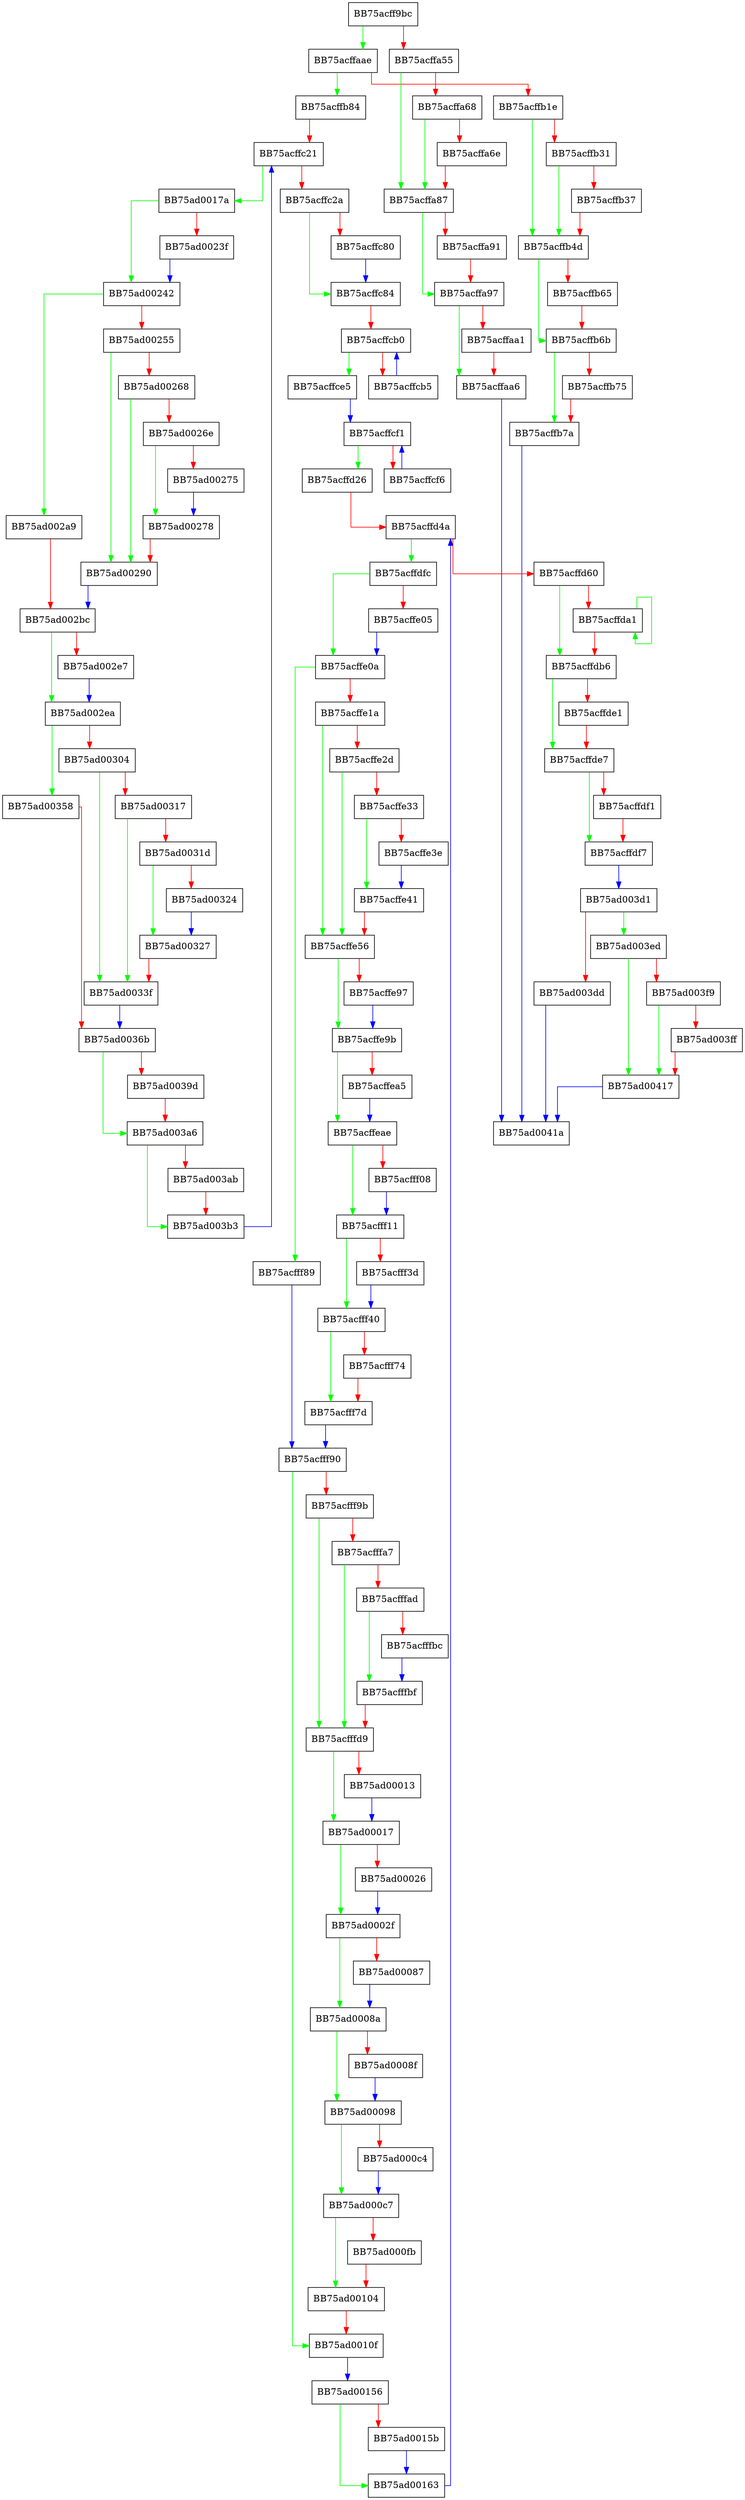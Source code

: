 digraph DoWin64Load {
  node [shape="box"];
  graph [splines=ortho];
  BB75acff9bc -> BB75acffaae [color="green"];
  BB75acff9bc -> BB75acffa55 [color="red"];
  BB75acffa55 -> BB75acffa87 [color="green"];
  BB75acffa55 -> BB75acffa68 [color="red"];
  BB75acffa68 -> BB75acffa87 [color="green"];
  BB75acffa68 -> BB75acffa6e [color="red"];
  BB75acffa6e -> BB75acffa87 [color="red"];
  BB75acffa87 -> BB75acffa97 [color="green"];
  BB75acffa87 -> BB75acffa91 [color="red"];
  BB75acffa91 -> BB75acffa97 [color="red"];
  BB75acffa97 -> BB75acffaa6 [color="green"];
  BB75acffa97 -> BB75acffaa1 [color="red"];
  BB75acffaa1 -> BB75acffaa6 [color="red"];
  BB75acffaa6 -> BB75ad0041a [color="blue"];
  BB75acffaae -> BB75acffb84 [color="green"];
  BB75acffaae -> BB75acffb1e [color="red"];
  BB75acffb1e -> BB75acffb4d [color="green"];
  BB75acffb1e -> BB75acffb31 [color="red"];
  BB75acffb31 -> BB75acffb4d [color="green"];
  BB75acffb31 -> BB75acffb37 [color="red"];
  BB75acffb37 -> BB75acffb4d [color="red"];
  BB75acffb4d -> BB75acffb6b [color="green"];
  BB75acffb4d -> BB75acffb65 [color="red"];
  BB75acffb65 -> BB75acffb6b [color="red"];
  BB75acffb6b -> BB75acffb7a [color="green"];
  BB75acffb6b -> BB75acffb75 [color="red"];
  BB75acffb75 -> BB75acffb7a [color="red"];
  BB75acffb7a -> BB75ad0041a [color="blue"];
  BB75acffb84 -> BB75acffc21 [color="red"];
  BB75acffc21 -> BB75ad0017a [color="green"];
  BB75acffc21 -> BB75acffc2a [color="red"];
  BB75acffc2a -> BB75acffc84 [color="green"];
  BB75acffc2a -> BB75acffc80 [color="red"];
  BB75acffc80 -> BB75acffc84 [color="blue"];
  BB75acffc84 -> BB75acffcb0 [color="red"];
  BB75acffcb0 -> BB75acffce5 [color="green"];
  BB75acffcb0 -> BB75acffcb5 [color="red"];
  BB75acffcb5 -> BB75acffcb0 [color="blue"];
  BB75acffce5 -> BB75acffcf1 [color="blue"];
  BB75acffcf1 -> BB75acffd26 [color="green"];
  BB75acffcf1 -> BB75acffcf6 [color="red"];
  BB75acffcf6 -> BB75acffcf1 [color="blue"];
  BB75acffd26 -> BB75acffd4a [color="red"];
  BB75acffd4a -> BB75acffdfc [color="green"];
  BB75acffd4a -> BB75acffd60 [color="red"];
  BB75acffd60 -> BB75acffdb6 [color="green"];
  BB75acffd60 -> BB75acffda1 [color="red"];
  BB75acffda1 -> BB75acffda1 [color="green"];
  BB75acffda1 -> BB75acffdb6 [color="red"];
  BB75acffdb6 -> BB75acffde7 [color="green"];
  BB75acffdb6 -> BB75acffde1 [color="red"];
  BB75acffde1 -> BB75acffde7 [color="red"];
  BB75acffde7 -> BB75acffdf7 [color="green"];
  BB75acffde7 -> BB75acffdf1 [color="red"];
  BB75acffdf1 -> BB75acffdf7 [color="red"];
  BB75acffdf7 -> BB75ad003d1 [color="blue"];
  BB75acffdfc -> BB75acffe0a [color="green"];
  BB75acffdfc -> BB75acffe05 [color="red"];
  BB75acffe05 -> BB75acffe0a [color="blue"];
  BB75acffe0a -> BB75acfff89 [color="green"];
  BB75acffe0a -> BB75acffe1a [color="red"];
  BB75acffe1a -> BB75acffe56 [color="green"];
  BB75acffe1a -> BB75acffe2d [color="red"];
  BB75acffe2d -> BB75acffe56 [color="green"];
  BB75acffe2d -> BB75acffe33 [color="red"];
  BB75acffe33 -> BB75acffe41 [color="green"];
  BB75acffe33 -> BB75acffe3e [color="red"];
  BB75acffe3e -> BB75acffe41 [color="blue"];
  BB75acffe41 -> BB75acffe56 [color="red"];
  BB75acffe56 -> BB75acffe9b [color="green"];
  BB75acffe56 -> BB75acffe97 [color="red"];
  BB75acffe97 -> BB75acffe9b [color="blue"];
  BB75acffe9b -> BB75acffeae [color="green"];
  BB75acffe9b -> BB75acffea5 [color="red"];
  BB75acffea5 -> BB75acffeae [color="blue"];
  BB75acffeae -> BB75acfff11 [color="green"];
  BB75acffeae -> BB75acfff08 [color="red"];
  BB75acfff08 -> BB75acfff11 [color="blue"];
  BB75acfff11 -> BB75acfff40 [color="green"];
  BB75acfff11 -> BB75acfff3d [color="red"];
  BB75acfff3d -> BB75acfff40 [color="blue"];
  BB75acfff40 -> BB75acfff7d [color="green"];
  BB75acfff40 -> BB75acfff74 [color="red"];
  BB75acfff74 -> BB75acfff7d [color="red"];
  BB75acfff7d -> BB75acfff90 [color="blue"];
  BB75acfff89 -> BB75acfff90 [color="blue"];
  BB75acfff90 -> BB75ad0010f [color="green"];
  BB75acfff90 -> BB75acfff9b [color="red"];
  BB75acfff9b -> BB75acfffd9 [color="green"];
  BB75acfff9b -> BB75acfffa7 [color="red"];
  BB75acfffa7 -> BB75acfffd9 [color="green"];
  BB75acfffa7 -> BB75acfffad [color="red"];
  BB75acfffad -> BB75acfffbf [color="green"];
  BB75acfffad -> BB75acfffbc [color="red"];
  BB75acfffbc -> BB75acfffbf [color="blue"];
  BB75acfffbf -> BB75acfffd9 [color="red"];
  BB75acfffd9 -> BB75ad00017 [color="green"];
  BB75acfffd9 -> BB75ad00013 [color="red"];
  BB75ad00013 -> BB75ad00017 [color="blue"];
  BB75ad00017 -> BB75ad0002f [color="green"];
  BB75ad00017 -> BB75ad00026 [color="red"];
  BB75ad00026 -> BB75ad0002f [color="blue"];
  BB75ad0002f -> BB75ad0008a [color="green"];
  BB75ad0002f -> BB75ad00087 [color="red"];
  BB75ad00087 -> BB75ad0008a [color="blue"];
  BB75ad0008a -> BB75ad00098 [color="green"];
  BB75ad0008a -> BB75ad0008f [color="red"];
  BB75ad0008f -> BB75ad00098 [color="blue"];
  BB75ad00098 -> BB75ad000c7 [color="green"];
  BB75ad00098 -> BB75ad000c4 [color="red"];
  BB75ad000c4 -> BB75ad000c7 [color="blue"];
  BB75ad000c7 -> BB75ad00104 [color="green"];
  BB75ad000c7 -> BB75ad000fb [color="red"];
  BB75ad000fb -> BB75ad00104 [color="red"];
  BB75ad00104 -> BB75ad0010f [color="red"];
  BB75ad0010f -> BB75ad00156 [color="blue"];
  BB75ad00156 -> BB75ad00163 [color="green"];
  BB75ad00156 -> BB75ad0015b [color="red"];
  BB75ad0015b -> BB75ad00163 [color="blue"];
  BB75ad00163 -> BB75acffd4a [color="blue"];
  BB75ad0017a -> BB75ad00242 [color="green"];
  BB75ad0017a -> BB75ad0023f [color="red"];
  BB75ad0023f -> BB75ad00242 [color="blue"];
  BB75ad00242 -> BB75ad002a9 [color="green"];
  BB75ad00242 -> BB75ad00255 [color="red"];
  BB75ad00255 -> BB75ad00290 [color="green"];
  BB75ad00255 -> BB75ad00268 [color="red"];
  BB75ad00268 -> BB75ad00290 [color="green"];
  BB75ad00268 -> BB75ad0026e [color="red"];
  BB75ad0026e -> BB75ad00278 [color="green"];
  BB75ad0026e -> BB75ad00275 [color="red"];
  BB75ad00275 -> BB75ad00278 [color="blue"];
  BB75ad00278 -> BB75ad00290 [color="red"];
  BB75ad00290 -> BB75ad002bc [color="blue"];
  BB75ad002a9 -> BB75ad002bc [color="red"];
  BB75ad002bc -> BB75ad002ea [color="green"];
  BB75ad002bc -> BB75ad002e7 [color="red"];
  BB75ad002e7 -> BB75ad002ea [color="blue"];
  BB75ad002ea -> BB75ad00358 [color="green"];
  BB75ad002ea -> BB75ad00304 [color="red"];
  BB75ad00304 -> BB75ad0033f [color="green"];
  BB75ad00304 -> BB75ad00317 [color="red"];
  BB75ad00317 -> BB75ad0033f [color="green"];
  BB75ad00317 -> BB75ad0031d [color="red"];
  BB75ad0031d -> BB75ad00327 [color="green"];
  BB75ad0031d -> BB75ad00324 [color="red"];
  BB75ad00324 -> BB75ad00327 [color="blue"];
  BB75ad00327 -> BB75ad0033f [color="red"];
  BB75ad0033f -> BB75ad0036b [color="blue"];
  BB75ad00358 -> BB75ad0036b [color="red"];
  BB75ad0036b -> BB75ad003a6 [color="green"];
  BB75ad0036b -> BB75ad0039d [color="red"];
  BB75ad0039d -> BB75ad003a6 [color="red"];
  BB75ad003a6 -> BB75ad003b3 [color="green"];
  BB75ad003a6 -> BB75ad003ab [color="red"];
  BB75ad003ab -> BB75ad003b3 [color="red"];
  BB75ad003b3 -> BB75acffc21 [color="blue"];
  BB75ad003d1 -> BB75ad003ed [color="green"];
  BB75ad003d1 -> BB75ad003dd [color="red"];
  BB75ad003dd -> BB75ad0041a [color="blue"];
  BB75ad003ed -> BB75ad00417 [color="green"];
  BB75ad003ed -> BB75ad003f9 [color="red"];
  BB75ad003f9 -> BB75ad00417 [color="green"];
  BB75ad003f9 -> BB75ad003ff [color="red"];
  BB75ad003ff -> BB75ad00417 [color="red"];
  BB75ad00417 -> BB75ad0041a [color="blue"];
}